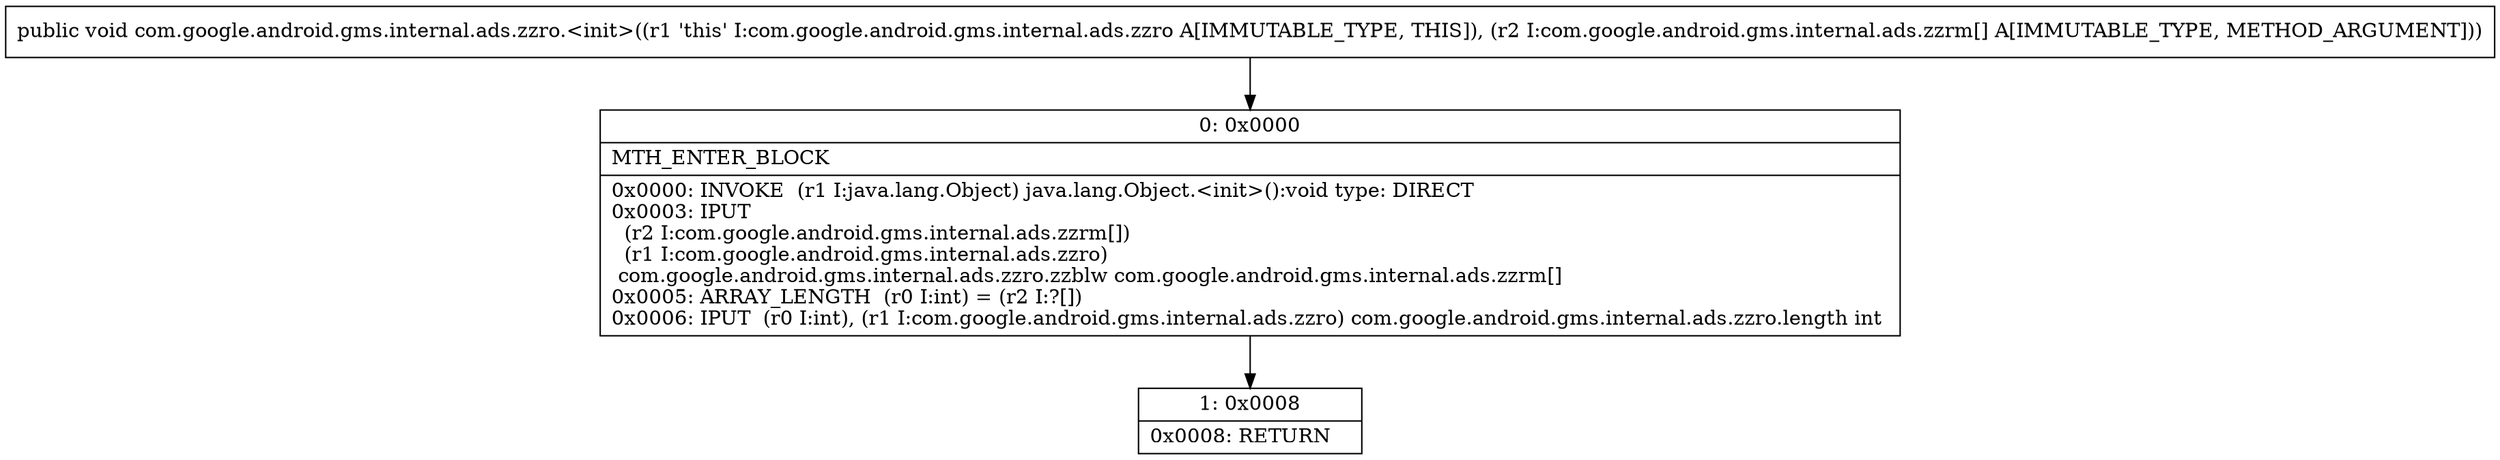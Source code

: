 digraph "CFG forcom.google.android.gms.internal.ads.zzro.\<init\>([Lcom\/google\/android\/gms\/internal\/ads\/zzrm;)V" {
Node_0 [shape=record,label="{0\:\ 0x0000|MTH_ENTER_BLOCK\l|0x0000: INVOKE  (r1 I:java.lang.Object) java.lang.Object.\<init\>():void type: DIRECT \l0x0003: IPUT  \l  (r2 I:com.google.android.gms.internal.ads.zzrm[])\l  (r1 I:com.google.android.gms.internal.ads.zzro)\l com.google.android.gms.internal.ads.zzro.zzblw com.google.android.gms.internal.ads.zzrm[] \l0x0005: ARRAY_LENGTH  (r0 I:int) = (r2 I:?[]) \l0x0006: IPUT  (r0 I:int), (r1 I:com.google.android.gms.internal.ads.zzro) com.google.android.gms.internal.ads.zzro.length int \l}"];
Node_1 [shape=record,label="{1\:\ 0x0008|0x0008: RETURN   \l}"];
MethodNode[shape=record,label="{public void com.google.android.gms.internal.ads.zzro.\<init\>((r1 'this' I:com.google.android.gms.internal.ads.zzro A[IMMUTABLE_TYPE, THIS]), (r2 I:com.google.android.gms.internal.ads.zzrm[] A[IMMUTABLE_TYPE, METHOD_ARGUMENT])) }"];
MethodNode -> Node_0;
Node_0 -> Node_1;
}

